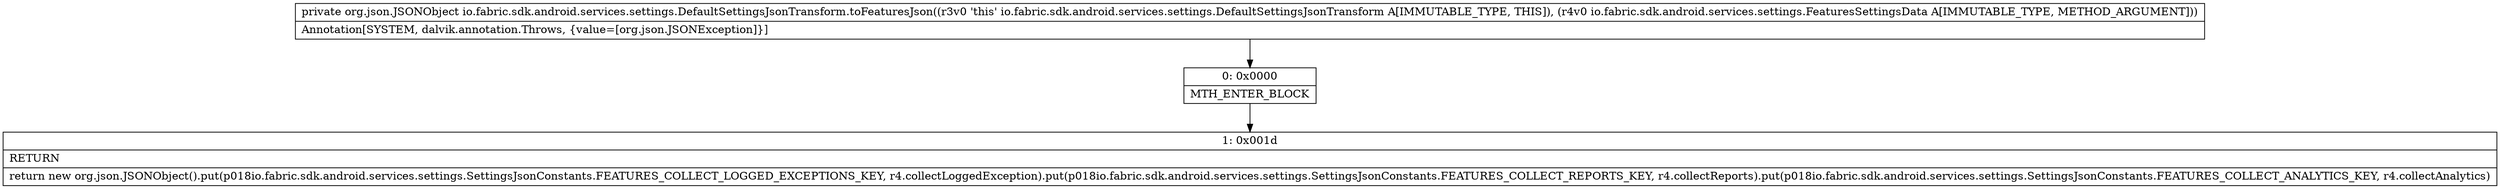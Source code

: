 digraph "CFG forio.fabric.sdk.android.services.settings.DefaultSettingsJsonTransform.toFeaturesJson(Lio\/fabric\/sdk\/android\/services\/settings\/FeaturesSettingsData;)Lorg\/json\/JSONObject;" {
Node_0 [shape=record,label="{0\:\ 0x0000|MTH_ENTER_BLOCK\l}"];
Node_1 [shape=record,label="{1\:\ 0x001d|RETURN\l|return new org.json.JSONObject().put(p018io.fabric.sdk.android.services.settings.SettingsJsonConstants.FEATURES_COLLECT_LOGGED_EXCEPTIONS_KEY, r4.collectLoggedException).put(p018io.fabric.sdk.android.services.settings.SettingsJsonConstants.FEATURES_COLLECT_REPORTS_KEY, r4.collectReports).put(p018io.fabric.sdk.android.services.settings.SettingsJsonConstants.FEATURES_COLLECT_ANALYTICS_KEY, r4.collectAnalytics)\l}"];
MethodNode[shape=record,label="{private org.json.JSONObject io.fabric.sdk.android.services.settings.DefaultSettingsJsonTransform.toFeaturesJson((r3v0 'this' io.fabric.sdk.android.services.settings.DefaultSettingsJsonTransform A[IMMUTABLE_TYPE, THIS]), (r4v0 io.fabric.sdk.android.services.settings.FeaturesSettingsData A[IMMUTABLE_TYPE, METHOD_ARGUMENT]))  | Annotation[SYSTEM, dalvik.annotation.Throws, \{value=[org.json.JSONException]\}]\l}"];
MethodNode -> Node_0;
Node_0 -> Node_1;
}

